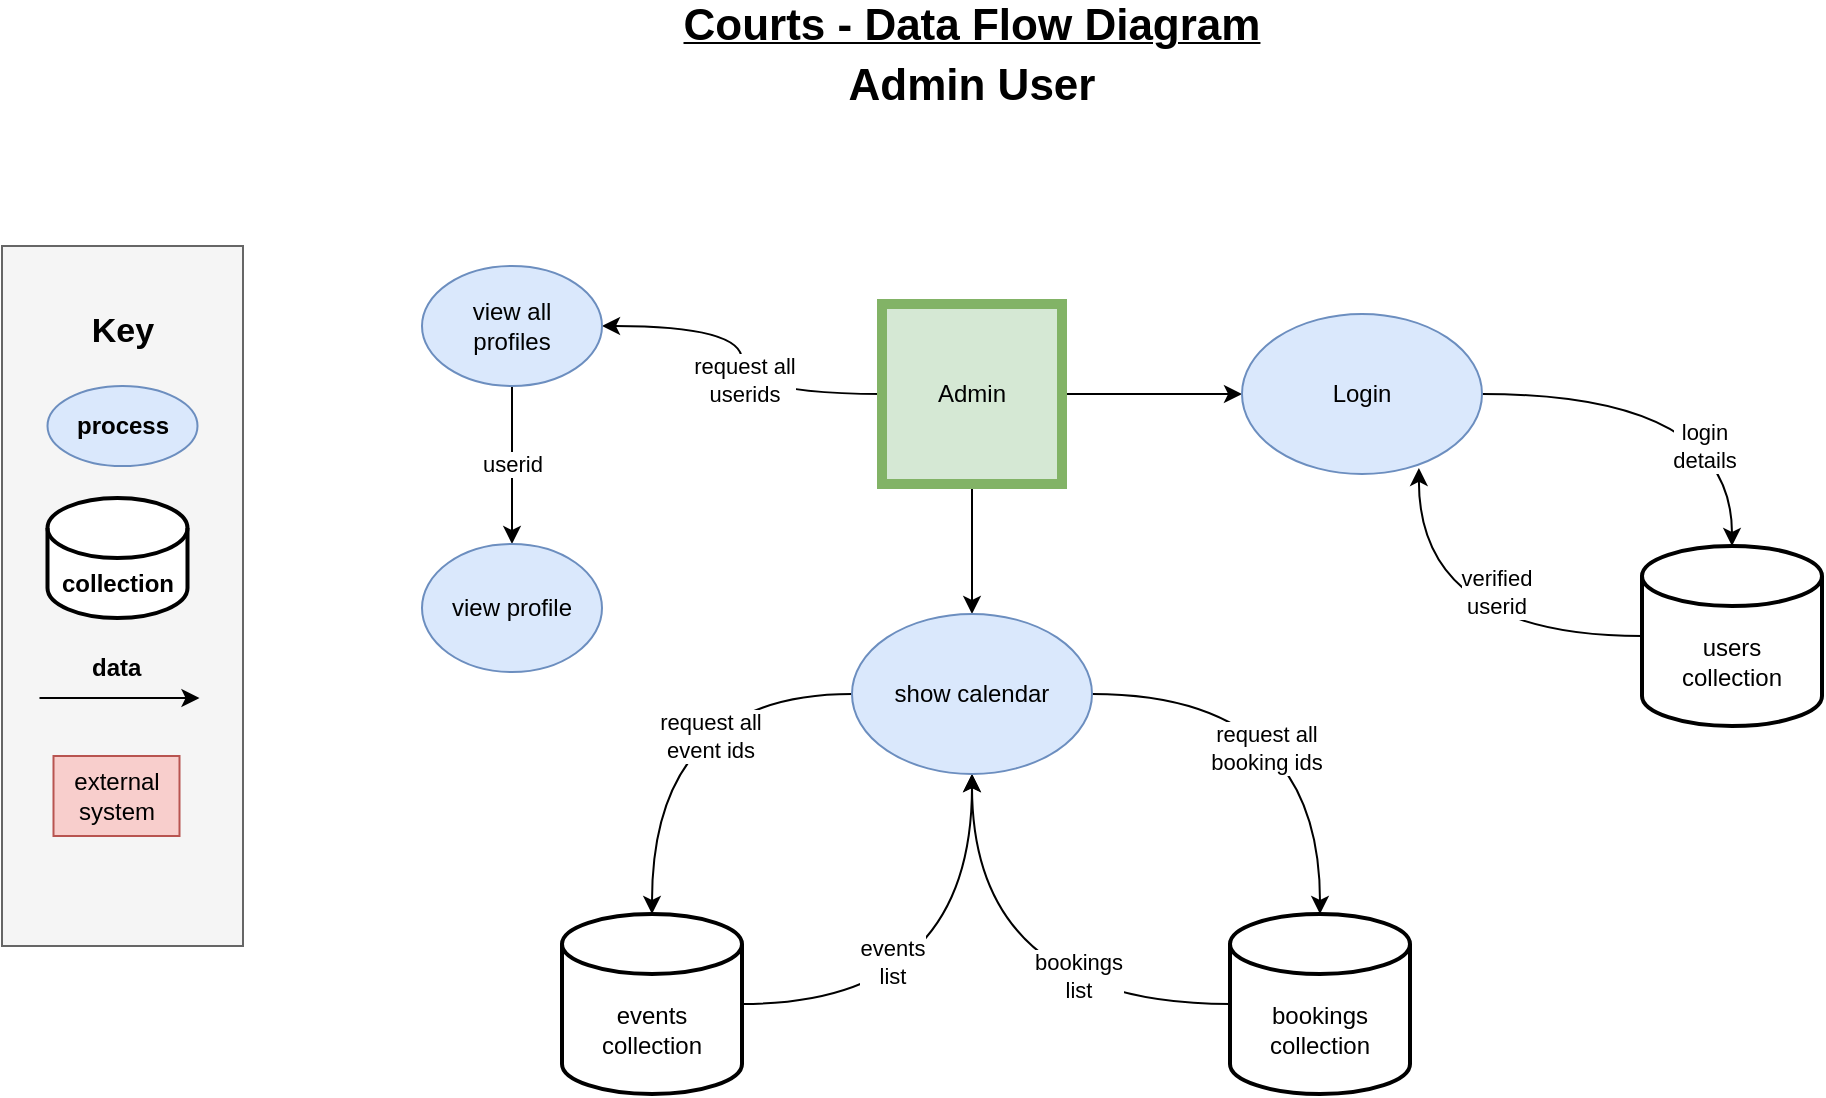 <mxfile version="13.9.9" type="device"><diagram id="C5RBs43oDa-KdzZeNtuy" name="Page-1"><mxGraphModel dx="916" dy="786" grid="1" gridSize="10" guides="1" tooltips="1" connect="1" arrows="1" fold="1" page="1" pageScale="1" pageWidth="1169" pageHeight="827" math="0" shadow="0"><root><mxCell id="WIyWlLk6GJQsqaUBKTNV-0"/><mxCell id="WIyWlLk6GJQsqaUBKTNV-1" parent="WIyWlLk6GJQsqaUBKTNV-0"/><mxCell id="AzK2qoqMi9J2-f9yO81w-18" value="" style="rounded=0;whiteSpace=wrap;html=1;fillColor=#f5f5f5;strokeColor=#666666;fontColor=#333333;" parent="WIyWlLk6GJQsqaUBKTNV-1" vertex="1"><mxGeometry x="100" y="150" width="120.5" height="350" as="geometry"/></mxCell><mxCell id="yDe1WUS9mHI5k_oQyqiV-16" style="edgeStyle=orthogonalEdgeStyle;orthogonalLoop=1;jettySize=auto;html=1;curved=1;" parent="WIyWlLk6GJQsqaUBKTNV-1" source="_iyk0aXM0mhcwxzN1M03-0" target="_iyk0aXM0mhcwxzN1M03-1" edge="1"><mxGeometry relative="1" as="geometry"/></mxCell><mxCell id="yDe1WUS9mHI5k_oQyqiV-92" style="edgeStyle=orthogonalEdgeStyle;curved=1;orthogonalLoop=1;jettySize=auto;html=1;entryX=1;entryY=0.5;entryDx=0;entryDy=0;startArrow=none;startFill=0;endArrow=classic;endFill=1;" parent="WIyWlLk6GJQsqaUBKTNV-1" source="_iyk0aXM0mhcwxzN1M03-0" target="yDe1WUS9mHI5k_oQyqiV-91" edge="1"><mxGeometry relative="1" as="geometry"/></mxCell><mxCell id="yDe1WUS9mHI5k_oQyqiV-97" value="request all &lt;br&gt;userids" style="edgeLabel;html=1;align=center;verticalAlign=middle;resizable=0;points=[];" parent="yDe1WUS9mHI5k_oQyqiV-92" vertex="1" connectable="0"><mxGeometry x="-0.114" y="-1" relative="1" as="geometry"><mxPoint as="offset"/></mxGeometry></mxCell><mxCell id="AzK2qoqMi9J2-f9yO81w-5" value="" style="edgeStyle=orthogonalEdgeStyle;rounded=0;orthogonalLoop=1;jettySize=auto;html=1;" parent="WIyWlLk6GJQsqaUBKTNV-1" source="_iyk0aXM0mhcwxzN1M03-0" target="AzK2qoqMi9J2-f9yO81w-4" edge="1"><mxGeometry relative="1" as="geometry"/></mxCell><mxCell id="_iyk0aXM0mhcwxzN1M03-0" value="Admin" style="whiteSpace=wrap;html=1;aspect=fixed;fillColor=#d5e8d4;strokeColor=#82b366;strokeWidth=5;" parent="WIyWlLk6GJQsqaUBKTNV-1" vertex="1"><mxGeometry x="540" y="179" width="90" height="90" as="geometry"/></mxCell><mxCell id="yDe1WUS9mHI5k_oQyqiV-17" style="edgeStyle=orthogonalEdgeStyle;curved=1;orthogonalLoop=1;jettySize=auto;html=1;exitX=1;exitY=0.5;exitDx=0;exitDy=0;entryX=0.5;entryY=0;entryDx=0;entryDy=0;entryPerimeter=0;" parent="WIyWlLk6GJQsqaUBKTNV-1" source="_iyk0aXM0mhcwxzN1M03-1" target="yDe1WUS9mHI5k_oQyqiV-12" edge="1"><mxGeometry relative="1" as="geometry"/></mxCell><mxCell id="yDe1WUS9mHI5k_oQyqiV-87" value="login&lt;br&gt;details" style="edgeLabel;html=1;align=center;verticalAlign=middle;resizable=0;points=[];" parent="yDe1WUS9mHI5k_oQyqiV-17" vertex="1" connectable="0"><mxGeometry x="0.496" y="-14" relative="1" as="geometry"><mxPoint as="offset"/></mxGeometry></mxCell><mxCell id="_iyk0aXM0mhcwxzN1M03-1" value="Login" style="ellipse;whiteSpace=wrap;html=1;fillColor=#dae8fc;strokeColor=#6c8ebf;" parent="WIyWlLk6GJQsqaUBKTNV-1" vertex="1"><mxGeometry x="720" y="184" width="120" height="80" as="geometry"/></mxCell><mxCell id="nJa42wyVZM0BkcSVcYi0-57" value="&lt;h1&gt;&lt;font style=&quot;font-size: 17px&quot;&gt;Key&lt;/font&gt;&lt;/h1&gt;" style="text;html=1;strokeColor=none;fillColor=none;spacing=5;spacingTop=-20;whiteSpace=wrap;overflow=hidden;rounded=0;align=center;" parent="WIyWlLk6GJQsqaUBKTNV-1" vertex="1"><mxGeometry x="132.75" y="170" width="55" height="50" as="geometry"/></mxCell><mxCell id="yDe1WUS9mHI5k_oQyqiV-5" value="process" style="ellipse;whiteSpace=wrap;html=1;fillColor=#dae8fc;strokeColor=#6c8ebf;fontStyle=1" parent="WIyWlLk6GJQsqaUBKTNV-1" vertex="1"><mxGeometry x="122.75" y="220" width="75" height="40" as="geometry"/></mxCell><mxCell id="yDe1WUS9mHI5k_oQyqiV-6" value="collection" style="shape=cylinder3;whiteSpace=wrap;html=1;boundedLbl=1;backgroundOutline=1;size=15;strokeWidth=2;gradientColor=none;fontStyle=1" parent="WIyWlLk6GJQsqaUBKTNV-1" vertex="1"><mxGeometry x="122.75" y="276" width="70" height="60" as="geometry"/></mxCell><mxCell id="yDe1WUS9mHI5k_oQyqiV-7" value="" style="endArrow=classic;html=1;" parent="WIyWlLk6GJQsqaUBKTNV-1" edge="1"><mxGeometry width="50" height="50" relative="1" as="geometry"><mxPoint x="118.75" y="376" as="sourcePoint"/><mxPoint x="198.75" y="376" as="targetPoint"/><Array as="points"/></mxGeometry></mxCell><mxCell id="yDe1WUS9mHI5k_oQyqiV-8" value="data&amp;nbsp;" style="text;html=1;strokeColor=none;fillColor=none;align=center;verticalAlign=middle;whiteSpace=wrap;rounded=0;fontStyle=1" parent="WIyWlLk6GJQsqaUBKTNV-1" vertex="1"><mxGeometry x="138.75" y="351" width="40" height="20" as="geometry"/></mxCell><mxCell id="yDe1WUS9mHI5k_oQyqiV-9" value="&lt;font size=&quot;1&quot;&gt;&lt;b style=&quot;font-size: 22px&quot;&gt;Courts - Data Flow Diagram&lt;/b&gt;&lt;/font&gt;" style="text;html=1;strokeColor=none;fillColor=none;align=center;verticalAlign=middle;whiteSpace=wrap;rounded=0;fontStyle=4" parent="WIyWlLk6GJQsqaUBKTNV-1" vertex="1"><mxGeometry x="420" y="30" width="330" height="20" as="geometry"/></mxCell><mxCell id="yDe1WUS9mHI5k_oQyqiV-21" style="edgeStyle=orthogonalEdgeStyle;curved=1;orthogonalLoop=1;jettySize=auto;html=1;exitX=0;exitY=0.5;exitDx=0;exitDy=0;exitPerimeter=0;entryX=0.737;entryY=0.962;entryDx=0;entryDy=0;entryPerimeter=0;" parent="WIyWlLk6GJQsqaUBKTNV-1" source="yDe1WUS9mHI5k_oQyqiV-12" target="_iyk0aXM0mhcwxzN1M03-1" edge="1"><mxGeometry relative="1" as="geometry"/></mxCell><mxCell id="yDe1WUS9mHI5k_oQyqiV-95" value="verified&lt;br&gt;userid" style="edgeLabel;html=1;align=center;verticalAlign=middle;resizable=0;points=[];" parent="yDe1WUS9mHI5k_oQyqiV-21" vertex="1" connectable="0"><mxGeometry x="-0.25" y="-22" relative="1" as="geometry"><mxPoint as="offset"/></mxGeometry></mxCell><mxCell id="yDe1WUS9mHI5k_oQyqiV-12" value="users &lt;br&gt;collection" style="shape=cylinder3;whiteSpace=wrap;html=1;boundedLbl=1;backgroundOutline=1;size=15;strokeWidth=2;gradientColor=none;" parent="WIyWlLk6GJQsqaUBKTNV-1" vertex="1"><mxGeometry x="920" y="300" width="90" height="90" as="geometry"/></mxCell><mxCell id="yDe1WUS9mHI5k_oQyqiV-14" value="external system" style="rounded=0;whiteSpace=wrap;html=1;fillColor=#f8cecc;strokeColor=#b85450;" parent="WIyWlLk6GJQsqaUBKTNV-1" vertex="1"><mxGeometry x="125.75" y="405" width="63" height="40" as="geometry"/></mxCell><mxCell id="yDe1WUS9mHI5k_oQyqiV-98" value="" style="edgeStyle=orthogonalEdgeStyle;curved=1;orthogonalLoop=1;jettySize=auto;html=1;startArrow=none;startFill=0;endArrow=classic;endFill=1;" parent="WIyWlLk6GJQsqaUBKTNV-1" source="yDe1WUS9mHI5k_oQyqiV-91" target="yDe1WUS9mHI5k_oQyqiV-96" edge="1"><mxGeometry relative="1" as="geometry"/></mxCell><mxCell id="yDe1WUS9mHI5k_oQyqiV-99" value="userid" style="edgeLabel;html=1;align=center;verticalAlign=middle;resizable=0;points=[];" parent="yDe1WUS9mHI5k_oQyqiV-98" vertex="1" connectable="0"><mxGeometry x="-0.244" y="-4" relative="1" as="geometry"><mxPoint x="4" y="9" as="offset"/></mxGeometry></mxCell><mxCell id="yDe1WUS9mHI5k_oQyqiV-91" value="view all&lt;br&gt;profiles" style="ellipse;whiteSpace=wrap;html=1;fillColor=#dae8fc;strokeColor=#6c8ebf;" parent="WIyWlLk6GJQsqaUBKTNV-1" vertex="1"><mxGeometry x="310" y="160" width="90" height="60" as="geometry"/></mxCell><mxCell id="yDe1WUS9mHI5k_oQyqiV-96" value="view profile" style="ellipse;whiteSpace=wrap;html=1;fillColor=#dae8fc;strokeColor=#6c8ebf;" parent="WIyWlLk6GJQsqaUBKTNV-1" vertex="1"><mxGeometry x="310" y="299" width="90" height="64" as="geometry"/></mxCell><mxCell id="AzK2qoqMi9J2-f9yO81w-12" style="edgeStyle=orthogonalEdgeStyle;curved=1;orthogonalLoop=1;jettySize=auto;html=1;exitX=0;exitY=0.5;exitDx=0;exitDy=0;exitPerimeter=0;entryX=0.5;entryY=1;entryDx=0;entryDy=0;startArrow=none;startFill=0;endArrow=classic;endFill=1;" parent="WIyWlLk6GJQsqaUBKTNV-1" source="AzK2qoqMi9J2-f9yO81w-0" target="AzK2qoqMi9J2-f9yO81w-4" edge="1"><mxGeometry relative="1" as="geometry"/></mxCell><mxCell id="AzK2qoqMi9J2-f9yO81w-15" value="bookings&lt;br&gt;list" style="edgeLabel;html=1;align=center;verticalAlign=middle;resizable=0;points=[];" parent="AzK2qoqMi9J2-f9yO81w-12" vertex="1" connectable="0"><mxGeometry x="-0.379" y="-14" relative="1" as="geometry"><mxPoint as="offset"/></mxGeometry></mxCell><mxCell id="AzK2qoqMi9J2-f9yO81w-0" value="bookings&lt;br&gt;collection" style="shape=cylinder3;whiteSpace=wrap;html=1;boundedLbl=1;backgroundOutline=1;size=15;strokeWidth=2;gradientColor=none;" parent="WIyWlLk6GJQsqaUBKTNV-1" vertex="1"><mxGeometry x="714" y="484" width="90" height="90" as="geometry"/></mxCell><mxCell id="AzK2qoqMi9J2-f9yO81w-9" style="edgeStyle=orthogonalEdgeStyle;curved=1;orthogonalLoop=1;jettySize=auto;html=1;exitX=0.5;exitY=0;exitDx=0;exitDy=0;exitPerimeter=0;entryX=0;entryY=0.5;entryDx=0;entryDy=0;endArrow=none;endFill=0;startArrow=classic;startFill=1;" parent="WIyWlLk6GJQsqaUBKTNV-1" source="AzK2qoqMi9J2-f9yO81w-2" target="AzK2qoqMi9J2-f9yO81w-4" edge="1"><mxGeometry relative="1" as="geometry"/></mxCell><mxCell id="AzK2qoqMi9J2-f9yO81w-17" value="request all&lt;br&gt;event ids" style="edgeLabel;html=1;align=center;verticalAlign=middle;resizable=0;points=[];" parent="AzK2qoqMi9J2-f9yO81w-9" vertex="1" connectable="0"><mxGeometry x="0.326" y="-21" relative="1" as="geometry"><mxPoint as="offset"/></mxGeometry></mxCell><mxCell id="AzK2qoqMi9J2-f9yO81w-2" value="events collection" style="shape=cylinder3;whiteSpace=wrap;html=1;boundedLbl=1;backgroundOutline=1;size=15;strokeWidth=2;gradientColor=none;" parent="WIyWlLk6GJQsqaUBKTNV-1" vertex="1"><mxGeometry x="380" y="484" width="90" height="90" as="geometry"/></mxCell><mxCell id="AzK2qoqMi9J2-f9yO81w-3" value="&lt;font size=&quot;1&quot;&gt;&lt;b style=&quot;font-size: 22px&quot;&gt;Admin User&lt;/b&gt;&lt;/font&gt;" style="text;html=1;strokeColor=none;fillColor=none;align=center;verticalAlign=middle;whiteSpace=wrap;rounded=0;fontStyle=0" parent="WIyWlLk6GJQsqaUBKTNV-1" vertex="1"><mxGeometry x="420" y="60" width="330" height="20" as="geometry"/></mxCell><mxCell id="AzK2qoqMi9J2-f9yO81w-6" style="edgeStyle=orthogonalEdgeStyle;orthogonalLoop=1;jettySize=auto;html=1;exitX=1;exitY=0.5;exitDx=0;exitDy=0;entryX=0.5;entryY=0;entryDx=0;entryDy=0;entryPerimeter=0;curved=1;" parent="WIyWlLk6GJQsqaUBKTNV-1" source="AzK2qoqMi9J2-f9yO81w-4" target="AzK2qoqMi9J2-f9yO81w-0" edge="1"><mxGeometry relative="1" as="geometry"/></mxCell><mxCell id="AzK2qoqMi9J2-f9yO81w-14" value="request all&lt;br&gt;booking ids" style="edgeLabel;html=1;align=center;verticalAlign=middle;resizable=0;points=[];" parent="AzK2qoqMi9J2-f9yO81w-6" vertex="1" connectable="0"><mxGeometry x="0.258" y="-27" relative="1" as="geometry"><mxPoint as="offset"/></mxGeometry></mxCell><mxCell id="AzK2qoqMi9J2-f9yO81w-8" style="edgeStyle=orthogonalEdgeStyle;curved=1;orthogonalLoop=1;jettySize=auto;html=1;exitX=0.5;exitY=1;exitDx=0;exitDy=0;entryX=1;entryY=0.5;entryDx=0;entryDy=0;entryPerimeter=0;startArrow=classic;startFill=1;endArrow=none;endFill=0;" parent="WIyWlLk6GJQsqaUBKTNV-1" source="AzK2qoqMi9J2-f9yO81w-4" target="AzK2qoqMi9J2-f9yO81w-2" edge="1"><mxGeometry relative="1" as="geometry"/></mxCell><mxCell id="AzK2qoqMi9J2-f9yO81w-16" value="events&lt;br&gt;list" style="edgeLabel;html=1;align=center;verticalAlign=middle;resizable=0;points=[];" parent="AzK2qoqMi9J2-f9yO81w-8" vertex="1" connectable="0"><mxGeometry x="0.354" y="-21" relative="1" as="geometry"><mxPoint as="offset"/></mxGeometry></mxCell><mxCell id="AzK2qoqMi9J2-f9yO81w-4" value="show calendar" style="ellipse;whiteSpace=wrap;html=1;fillColor=#dae8fc;strokeColor=#6c8ebf;" parent="WIyWlLk6GJQsqaUBKTNV-1" vertex="1"><mxGeometry x="525" y="334" width="120" height="80" as="geometry"/></mxCell></root></mxGraphModel></diagram></mxfile>
